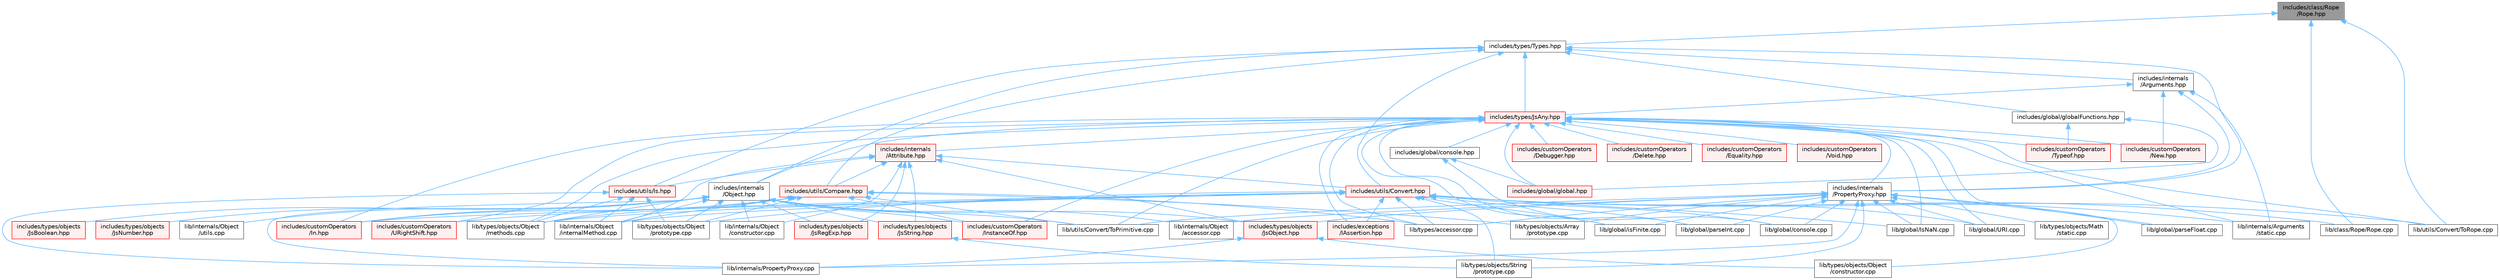 digraph "includes/class/Rope/Rope.hpp"
{
 // LATEX_PDF_SIZE
  bgcolor="transparent";
  edge [fontname=Helvetica,fontsize=10,labelfontname=Helvetica,labelfontsize=10];
  node [fontname=Helvetica,fontsize=10,shape=box,height=0.2,width=0.4];
  Node1 [id="Node000001",label="includes/class/Rope\l/Rope.hpp",height=0.2,width=0.4,color="gray40", fillcolor="grey60", style="filled", fontcolor="black",tooltip=" "];
  Node1 -> Node2 [id="edge1_Node000001_Node000002",dir="back",color="steelblue1",style="solid",tooltip=" "];
  Node2 [id="Node000002",label="includes/types/Types.hpp",height=0.2,width=0.4,color="grey40", fillcolor="white", style="filled",URL="$Types_8hpp.html",tooltip=" "];
  Node2 -> Node3 [id="edge2_Node000002_Node000003",dir="back",color="steelblue1",style="solid",tooltip=" "];
  Node3 [id="Node000003",label="includes/global/globalFunctions.hpp",height=0.2,width=0.4,color="grey40", fillcolor="white", style="filled",URL="$globalFunctions_8hpp.html",tooltip=" "];
  Node3 -> Node4 [id="edge3_Node000003_Node000004",dir="back",color="steelblue1",style="solid",tooltip=" "];
  Node4 [id="Node000004",label="includes/customOperators\l/Typeof.hpp",height=0.2,width=0.4,color="red", fillcolor="#FFF0F0", style="filled",URL="$Typeof_8hpp.html",tooltip=" "];
  Node3 -> Node6 [id="edge4_Node000003_Node000006",dir="back",color="steelblue1",style="solid",tooltip=" "];
  Node6 [id="Node000006",label="includes/global/global.hpp",height=0.2,width=0.4,color="red", fillcolor="#FFF0F0", style="filled",URL="$global_8hpp.html",tooltip=" "];
  Node2 -> Node9 [id="edge5_Node000002_Node000009",dir="back",color="steelblue1",style="solid",tooltip=" "];
  Node9 [id="Node000009",label="includes/internals\l/Arguments.hpp",height=0.2,width=0.4,color="grey40", fillcolor="white", style="filled",URL="$Arguments_8hpp.html",tooltip=" "];
  Node9 -> Node10 [id="edge6_Node000009_Node000010",dir="back",color="steelblue1",style="solid",tooltip=" "];
  Node10 [id="Node000010",label="includes/customOperators\l/New.hpp",height=0.2,width=0.4,color="red", fillcolor="#FFF0F0", style="filled",URL="$New_8hpp.html",tooltip=" "];
  Node9 -> Node11 [id="edge7_Node000009_Node000011",dir="back",color="steelblue1",style="solid",tooltip=" "];
  Node11 [id="Node000011",label="includes/internals\l/PropertyProxy.hpp",height=0.2,width=0.4,color="grey40", fillcolor="white", style="filled",URL="$PropertyProxy_8hpp.html",tooltip=" "];
  Node11 -> Node12 [id="edge8_Node000011_Node000012",dir="back",color="steelblue1",style="solid",tooltip=" "];
  Node12 [id="Node000012",label="includes/types/objects\l/JsObject.hpp",height=0.2,width=0.4,color="red", fillcolor="#FFF0F0", style="filled",URL="$JsObject_8hpp.html",tooltip=" "];
  Node12 -> Node41 [id="edge9_Node000012_Node000041",dir="back",color="steelblue1",style="solid",tooltip=" "];
  Node41 [id="Node000041",label="lib/internals/PropertyProxy.cpp",height=0.2,width=0.4,color="grey40", fillcolor="white", style="filled",URL="$PropertyProxy_8cpp.html",tooltip=" "];
  Node12 -> Node28 [id="edge10_Node000012_Node000028",dir="back",color="steelblue1",style="solid",tooltip=" "];
  Node28 [id="Node000028",label="lib/types/objects/Object\l/constructor.cpp",height=0.2,width=0.4,color="grey40", fillcolor="white", style="filled",URL="$types_2objects_2Object_2constructor_8cpp.html",tooltip=" "];
  Node11 -> Node49 [id="edge11_Node000011_Node000049",dir="back",color="steelblue1",style="solid",tooltip=" "];
  Node49 [id="Node000049",label="lib/global/IsNaN.cpp",height=0.2,width=0.4,color="grey40", fillcolor="white", style="filled",URL="$IsNaN_8cpp.html",tooltip=" "];
  Node11 -> Node50 [id="edge12_Node000011_Node000050",dir="back",color="steelblue1",style="solid",tooltip=" "];
  Node50 [id="Node000050",label="lib/global/URI.cpp",height=0.2,width=0.4,color="grey40", fillcolor="white", style="filled",URL="$URI_8cpp.html",tooltip=" "];
  Node11 -> Node51 [id="edge13_Node000011_Node000051",dir="back",color="steelblue1",style="solid",tooltip=" "];
  Node51 [id="Node000051",label="lib/global/console.cpp",height=0.2,width=0.4,color="grey40", fillcolor="white", style="filled",URL="$console_8cpp.html",tooltip=" "];
  Node11 -> Node52 [id="edge14_Node000011_Node000052",dir="back",color="steelblue1",style="solid",tooltip=" "];
  Node52 [id="Node000052",label="lib/global/isFinite.cpp",height=0.2,width=0.4,color="grey40", fillcolor="white", style="filled",URL="$isFinite_8cpp.html",tooltip=" "];
  Node11 -> Node53 [id="edge15_Node000011_Node000053",dir="back",color="steelblue1",style="solid",tooltip=" "];
  Node53 [id="Node000053",label="lib/global/parseFloat.cpp",height=0.2,width=0.4,color="grey40", fillcolor="white", style="filled",URL="$parseFloat_8cpp.html",tooltip=" "];
  Node11 -> Node54 [id="edge16_Node000011_Node000054",dir="back",color="steelblue1",style="solid",tooltip=" "];
  Node54 [id="Node000054",label="lib/global/parseInt.cpp",height=0.2,width=0.4,color="grey40", fillcolor="white", style="filled",URL="$parseInt_8cpp.html",tooltip=" "];
  Node11 -> Node55 [id="edge17_Node000011_Node000055",dir="back",color="steelblue1",style="solid",tooltip=" "];
  Node55 [id="Node000055",label="lib/internals/Object\l/accessor.cpp",height=0.2,width=0.4,color="grey40", fillcolor="white", style="filled",URL="$internals_2Object_2accessor_8cpp.html",tooltip=" "];
  Node11 -> Node41 [id="edge18_Node000011_Node000041",dir="back",color="steelblue1",style="solid",tooltip=" "];
  Node11 -> Node20 [id="edge19_Node000011_Node000020",dir="back",color="steelblue1",style="solid",tooltip=" "];
  Node20 [id="Node000020",label="lib/types/accessor.cpp",height=0.2,width=0.4,color="grey40", fillcolor="white", style="filled",URL="$types_2accessor_8cpp.html",tooltip=" "];
  Node11 -> Node39 [id="edge20_Node000011_Node000039",dir="back",color="steelblue1",style="solid",tooltip=" "];
  Node39 [id="Node000039",label="lib/types/objects/Array\l/prototype.cpp",height=0.2,width=0.4,color="grey40", fillcolor="white", style="filled",URL="$Array_2prototype_8cpp.html",tooltip=" "];
  Node11 -> Node56 [id="edge21_Node000011_Node000056",dir="back",color="steelblue1",style="solid",tooltip=" "];
  Node56 [id="Node000056",label="lib/types/objects/Math\l/static.cpp",height=0.2,width=0.4,color="grey40", fillcolor="white", style="filled",URL="$types_2objects_2Math_2static_8cpp.html",tooltip=" "];
  Node11 -> Node28 [id="edge22_Node000011_Node000028",dir="back",color="steelblue1",style="solid",tooltip=" "];
  Node11 -> Node57 [id="edge23_Node000011_Node000057",dir="back",color="steelblue1",style="solid",tooltip=" "];
  Node57 [id="Node000057",label="lib/types/objects/String\l/prototype.cpp",height=0.2,width=0.4,color="grey40", fillcolor="white", style="filled",URL="$String_2prototype_8cpp.html",tooltip=" "];
  Node11 -> Node58 [id="edge24_Node000011_Node000058",dir="back",color="steelblue1",style="solid",tooltip=" "];
  Node58 [id="Node000058",label="lib/utils/Convert/ToPrimitive.cpp",height=0.2,width=0.4,color="grey40", fillcolor="white", style="filled",URL="$ToPrimitive_8cpp.html",tooltip=" "];
  Node9 -> Node59 [id="edge25_Node000009_Node000059",dir="back",color="steelblue1",style="solid",tooltip=" "];
  Node59 [id="Node000059",label="includes/types/JsAny.hpp",height=0.2,width=0.4,color="red", fillcolor="#FFF0F0", style="filled",URL="$JsAny_8hpp.html",tooltip=" "];
  Node59 -> Node60 [id="edge26_Node000059_Node000060",dir="back",color="steelblue1",style="solid",tooltip=" "];
  Node60 [id="Node000060",label="includes/customOperators\l/Debugger.hpp",height=0.2,width=0.4,color="red", fillcolor="#FFF0F0", style="filled",URL="$Debugger_8hpp.html",tooltip=" "];
  Node59 -> Node61 [id="edge27_Node000059_Node000061",dir="back",color="steelblue1",style="solid",tooltip=" "];
  Node61 [id="Node000061",label="includes/customOperators\l/Delete.hpp",height=0.2,width=0.4,color="red", fillcolor="#FFF0F0", style="filled",URL="$Delete_8hpp.html",tooltip=" "];
  Node59 -> Node62 [id="edge28_Node000059_Node000062",dir="back",color="steelblue1",style="solid",tooltip=" "];
  Node62 [id="Node000062",label="includes/customOperators\l/Equality.hpp",height=0.2,width=0.4,color="red", fillcolor="#FFF0F0", style="filled",URL="$Equality_8hpp.html",tooltip=" "];
  Node59 -> Node63 [id="edge29_Node000059_Node000063",dir="back",color="steelblue1",style="solid",tooltip=" "];
  Node63 [id="Node000063",label="includes/customOperators\l/In.hpp",height=0.2,width=0.4,color="red", fillcolor="#FFF0F0", style="filled",URL="$In_8hpp.html",tooltip=" "];
  Node59 -> Node64 [id="edge30_Node000059_Node000064",dir="back",color="steelblue1",style="solid",tooltip=" "];
  Node64 [id="Node000064",label="includes/customOperators\l/InstanceOf.hpp",height=0.2,width=0.4,color="red", fillcolor="#FFF0F0", style="filled",URL="$InstanceOf_8hpp.html",tooltip=" "];
  Node59 -> Node10 [id="edge31_Node000059_Node000010",dir="back",color="steelblue1",style="solid",tooltip=" "];
  Node59 -> Node4 [id="edge32_Node000059_Node000004",dir="back",color="steelblue1",style="solid",tooltip=" "];
  Node59 -> Node65 [id="edge33_Node000059_Node000065",dir="back",color="steelblue1",style="solid",tooltip=" "];
  Node65 [id="Node000065",label="includes/customOperators\l/URightShift.hpp",height=0.2,width=0.4,color="red", fillcolor="#FFF0F0", style="filled",URL="$URightShift_8hpp.html",tooltip=" "];
  Node59 -> Node66 [id="edge34_Node000059_Node000066",dir="back",color="steelblue1",style="solid",tooltip=" "];
  Node66 [id="Node000066",label="includes/customOperators\l/Void.hpp",height=0.2,width=0.4,color="red", fillcolor="#FFF0F0", style="filled",URL="$Void_8hpp.html",tooltip=" "];
  Node59 -> Node67 [id="edge35_Node000059_Node000067",dir="back",color="steelblue1",style="solid",tooltip=" "];
  Node67 [id="Node000067",label="includes/exceptions\l/IAssertion.hpp",height=0.2,width=0.4,color="red", fillcolor="#FFF0F0", style="filled",URL="$IAssertion_8hpp.html",tooltip=" "];
  Node59 -> Node70 [id="edge36_Node000059_Node000070",dir="back",color="steelblue1",style="solid",tooltip=" "];
  Node70 [id="Node000070",label="includes/global/console.hpp",height=0.2,width=0.4,color="grey40", fillcolor="white", style="filled",URL="$console_8hpp.html",tooltip=" "];
  Node70 -> Node6 [id="edge37_Node000070_Node000006",dir="back",color="steelblue1",style="solid",tooltip=" "];
  Node70 -> Node51 [id="edge38_Node000070_Node000051",dir="back",color="steelblue1",style="solid",tooltip=" "];
  Node59 -> Node6 [id="edge39_Node000059_Node000006",dir="back",color="steelblue1",style="solid",tooltip=" "];
  Node59 -> Node71 [id="edge40_Node000059_Node000071",dir="back",color="steelblue1",style="solid",tooltip=" "];
  Node71 [id="Node000071",label="includes/internals\l/Attribute.hpp",height=0.2,width=0.4,color="red", fillcolor="#FFF0F0", style="filled",URL="$Attribute_8hpp.html",tooltip=" "];
  Node71 -> Node12 [id="edge41_Node000071_Node000012",dir="back",color="steelblue1",style="solid",tooltip=" "];
  Node71 -> Node72 [id="edge42_Node000071_Node000072",dir="back",color="steelblue1",style="solid",tooltip=" "];
  Node72 [id="Node000072",label="includes/types/objects\l/JsRegExp.hpp",height=0.2,width=0.4,color="red", fillcolor="#FFF0F0", style="filled",URL="$JsRegExp_8hpp.html",tooltip=" "];
  Node71 -> Node73 [id="edge43_Node000071_Node000073",dir="back",color="steelblue1",style="solid",tooltip=" "];
  Node73 [id="Node000073",label="includes/types/objects\l/JsString.hpp",height=0.2,width=0.4,color="red", fillcolor="#FFF0F0", style="filled",URL="$JsString_8hpp.html",tooltip=" "];
  Node73 -> Node57 [id="edge44_Node000073_Node000057",dir="back",color="steelblue1",style="solid",tooltip=" "];
  Node71 -> Node75 [id="edge45_Node000071_Node000075",dir="back",color="steelblue1",style="solid",tooltip=" "];
  Node75 [id="Node000075",label="includes/utils/Compare.hpp",height=0.2,width=0.4,color="red", fillcolor="#FFF0F0", style="filled",URL="$Compare_8hpp.html",tooltip=" "];
  Node75 -> Node63 [id="edge46_Node000075_Node000063",dir="back",color="steelblue1",style="solid",tooltip=" "];
  Node75 -> Node64 [id="edge47_Node000075_Node000064",dir="back",color="steelblue1",style="solid",tooltip=" "];
  Node75 -> Node76 [id="edge48_Node000075_Node000076",dir="back",color="steelblue1",style="solid",tooltip=" "];
  Node76 [id="Node000076",label="lib/internals/Object\l/internalMethod.cpp",height=0.2,width=0.4,color="grey40", fillcolor="white", style="filled",URL="$internals_2Object_2internalMethod_8cpp.html",tooltip=" "];
  Node75 -> Node20 [id="edge49_Node000075_Node000020",dir="back",color="steelblue1",style="solid",tooltip=" "];
  Node75 -> Node39 [id="edge50_Node000075_Node000039",dir="back",color="steelblue1",style="solid",tooltip=" "];
  Node75 -> Node29 [id="edge51_Node000075_Node000029",dir="back",color="steelblue1",style="solid",tooltip=" "];
  Node29 [id="Node000029",label="lib/types/objects/Object\l/methods.cpp",height=0.2,width=0.4,color="grey40", fillcolor="white", style="filled",URL="$Object_2methods_8cpp.html",tooltip=" "];
  Node75 -> Node30 [id="edge52_Node000075_Node000030",dir="back",color="steelblue1",style="solid",tooltip=" "];
  Node30 [id="Node000030",label="lib/types/objects/Object\l/prototype.cpp",height=0.2,width=0.4,color="grey40", fillcolor="white", style="filled",URL="$Object_2prototype_8cpp.html",tooltip=" "];
  Node75 -> Node58 [id="edge53_Node000075_Node000058",dir="back",color="steelblue1",style="solid",tooltip=" "];
  Node71 -> Node77 [id="edge54_Node000071_Node000077",dir="back",color="steelblue1",style="solid",tooltip=" "];
  Node77 [id="Node000077",label="includes/utils/Convert.hpp",height=0.2,width=0.4,color="red", fillcolor="#FFF0F0", style="filled",URL="$Convert_8hpp.html",tooltip=" "];
  Node77 -> Node63 [id="edge55_Node000077_Node000063",dir="back",color="steelblue1",style="solid",tooltip=" "];
  Node77 -> Node65 [id="edge56_Node000077_Node000065",dir="back",color="steelblue1",style="solid",tooltip=" "];
  Node77 -> Node67 [id="edge57_Node000077_Node000067",dir="back",color="steelblue1",style="solid",tooltip=" "];
  Node77 -> Node79 [id="edge58_Node000077_Node000079",dir="back",color="steelblue1",style="solid",tooltip=" "];
  Node79 [id="Node000079",label="lib/class/Rope/Rope.cpp",height=0.2,width=0.4,color="grey40", fillcolor="white", style="filled",URL="$Rope_8cpp.html",tooltip=" "];
  Node77 -> Node49 [id="edge59_Node000077_Node000049",dir="back",color="steelblue1",style="solid",tooltip=" "];
  Node77 -> Node50 [id="edge60_Node000077_Node000050",dir="back",color="steelblue1",style="solid",tooltip=" "];
  Node77 -> Node51 [id="edge61_Node000077_Node000051",dir="back",color="steelblue1",style="solid",tooltip=" "];
  Node77 -> Node52 [id="edge62_Node000077_Node000052",dir="back",color="steelblue1",style="solid",tooltip=" "];
  Node77 -> Node54 [id="edge63_Node000077_Node000054",dir="back",color="steelblue1",style="solid",tooltip=" "];
  Node77 -> Node19 [id="edge64_Node000077_Node000019",dir="back",color="steelblue1",style="solid",tooltip=" "];
  Node19 [id="Node000019",label="lib/internals/Arguments\l/static.cpp",height=0.2,width=0.4,color="grey40", fillcolor="white", style="filled",URL="$internals_2Arguments_2static_8cpp.html",tooltip=" "];
  Node77 -> Node76 [id="edge65_Node000077_Node000076",dir="back",color="steelblue1",style="solid",tooltip=" "];
  Node77 -> Node20 [id="edge66_Node000077_Node000020",dir="back",color="steelblue1",style="solid",tooltip=" "];
  Node77 -> Node29 [id="edge67_Node000077_Node000029",dir="back",color="steelblue1",style="solid",tooltip=" "];
  Node77 -> Node30 [id="edge68_Node000077_Node000030",dir="back",color="steelblue1",style="solid",tooltip=" "];
  Node77 -> Node57 [id="edge69_Node000077_Node000057",dir="back",color="steelblue1",style="solid",tooltip=" "];
  Node77 -> Node110 [id="edge70_Node000077_Node000110",dir="back",color="steelblue1",style="solid",tooltip=" "];
  Node110 [id="Node000110",label="lib/utils/Convert/ToRope.cpp",height=0.2,width=0.4,color="grey40", fillcolor="white", style="filled",URL="$ToRope_8cpp.html",tooltip=" "];
  Node71 -> Node114 [id="edge71_Node000071_Node000114",dir="back",color="steelblue1",style="solid",tooltip=" "];
  Node114 [id="Node000114",label="includes/utils/Is.hpp",height=0.2,width=0.4,color="red", fillcolor="#FFF0F0", style="filled",URL="$Is_8hpp.html",tooltip=" "];
  Node114 -> Node76 [id="edge72_Node000114_Node000076",dir="back",color="steelblue1",style="solid",tooltip=" "];
  Node114 -> Node41 [id="edge73_Node000114_Node000041",dir="back",color="steelblue1",style="solid",tooltip=" "];
  Node114 -> Node29 [id="edge74_Node000114_Node000029",dir="back",color="steelblue1",style="solid",tooltip=" "];
  Node114 -> Node30 [id="edge75_Node000114_Node000030",dir="back",color="steelblue1",style="solid",tooltip=" "];
  Node71 -> Node115 [id="edge76_Node000071_Node000115",dir="back",color="steelblue1",style="solid",tooltip=" "];
  Node115 [id="Node000115",label="lib/internals/Object\l/constructor.cpp",height=0.2,width=0.4,color="grey40", fillcolor="white", style="filled",URL="$internals_2Object_2constructor_8cpp.html",tooltip=" "];
  Node71 -> Node76 [id="edge77_Node000071_Node000076",dir="back",color="steelblue1",style="solid",tooltip=" "];
  Node59 -> Node116 [id="edge78_Node000059_Node000116",dir="back",color="steelblue1",style="solid",tooltip=" "];
  Node116 [id="Node000116",label="includes/internals\l/Object.hpp",height=0.2,width=0.4,color="grey40", fillcolor="white", style="filled",URL="$Object_8hpp.html",tooltip=" "];
  Node116 -> Node63 [id="edge79_Node000116_Node000063",dir="back",color="steelblue1",style="solid",tooltip=" "];
  Node116 -> Node64 [id="edge80_Node000116_Node000064",dir="back",color="steelblue1",style="solid",tooltip=" "];
  Node116 -> Node117 [id="edge81_Node000116_Node000117",dir="back",color="steelblue1",style="solid",tooltip=" "];
  Node117 [id="Node000117",label="includes/types/objects\l/JsBoolean.hpp",height=0.2,width=0.4,color="red", fillcolor="#FFF0F0", style="filled",URL="$JsBoolean_8hpp.html",tooltip=" "];
  Node116 -> Node118 [id="edge82_Node000116_Node000118",dir="back",color="steelblue1",style="solid",tooltip=" "];
  Node118 [id="Node000118",label="includes/types/objects\l/JsNumber.hpp",height=0.2,width=0.4,color="red", fillcolor="#FFF0F0", style="filled",URL="$JsNumber_8hpp.html",tooltip=" "];
  Node116 -> Node12 [id="edge83_Node000116_Node000012",dir="back",color="steelblue1",style="solid",tooltip=" "];
  Node116 -> Node72 [id="edge84_Node000116_Node000072",dir="back",color="steelblue1",style="solid",tooltip=" "];
  Node116 -> Node73 [id="edge85_Node000116_Node000073",dir="back",color="steelblue1",style="solid",tooltip=" "];
  Node116 -> Node55 [id="edge86_Node000116_Node000055",dir="back",color="steelblue1",style="solid",tooltip=" "];
  Node116 -> Node115 [id="edge87_Node000116_Node000115",dir="back",color="steelblue1",style="solid",tooltip=" "];
  Node116 -> Node76 [id="edge88_Node000116_Node000076",dir="back",color="steelblue1",style="solid",tooltip=" "];
  Node116 -> Node119 [id="edge89_Node000116_Node000119",dir="back",color="steelblue1",style="solid",tooltip=" "];
  Node119 [id="Node000119",label="lib/internals/Object\l/utils.cpp",height=0.2,width=0.4,color="grey40", fillcolor="white", style="filled",URL="$utils_8cpp.html",tooltip=" "];
  Node116 -> Node41 [id="edge90_Node000116_Node000041",dir="back",color="steelblue1",style="solid",tooltip=" "];
  Node116 -> Node29 [id="edge91_Node000116_Node000029",dir="back",color="steelblue1",style="solid",tooltip=" "];
  Node116 -> Node30 [id="edge92_Node000116_Node000030",dir="back",color="steelblue1",style="solid",tooltip=" "];
  Node116 -> Node58 [id="edge93_Node000116_Node000058",dir="back",color="steelblue1",style="solid",tooltip=" "];
  Node59 -> Node11 [id="edge94_Node000059_Node000011",dir="back",color="steelblue1",style="solid",tooltip=" "];
  Node59 -> Node49 [id="edge95_Node000059_Node000049",dir="back",color="steelblue1",style="solid",tooltip=" "];
  Node59 -> Node50 [id="edge96_Node000059_Node000050",dir="back",color="steelblue1",style="solid",tooltip=" "];
  Node59 -> Node52 [id="edge97_Node000059_Node000052",dir="back",color="steelblue1",style="solid",tooltip=" "];
  Node59 -> Node53 [id="edge98_Node000059_Node000053",dir="back",color="steelblue1",style="solid",tooltip=" "];
  Node59 -> Node54 [id="edge99_Node000059_Node000054",dir="back",color="steelblue1",style="solid",tooltip=" "];
  Node59 -> Node19 [id="edge100_Node000059_Node000019",dir="back",color="steelblue1",style="solid",tooltip=" "];
  Node59 -> Node20 [id="edge101_Node000059_Node000020",dir="back",color="steelblue1",style="solid",tooltip=" "];
  Node59 -> Node29 [id="edge102_Node000059_Node000029",dir="back",color="steelblue1",style="solid",tooltip=" "];
  Node59 -> Node58 [id="edge103_Node000059_Node000058",dir="back",color="steelblue1",style="solid",tooltip=" "];
  Node59 -> Node110 [id="edge104_Node000059_Node000110",dir="back",color="steelblue1",style="solid",tooltip=" "];
  Node9 -> Node19 [id="edge105_Node000009_Node000019",dir="back",color="steelblue1",style="solid",tooltip=" "];
  Node2 -> Node116 [id="edge106_Node000002_Node000116",dir="back",color="steelblue1",style="solid",tooltip=" "];
  Node2 -> Node11 [id="edge107_Node000002_Node000011",dir="back",color="steelblue1",style="solid",tooltip=" "];
  Node2 -> Node59 [id="edge108_Node000002_Node000059",dir="back",color="steelblue1",style="solid",tooltip=" "];
  Node2 -> Node75 [id="edge109_Node000002_Node000075",dir="back",color="steelblue1",style="solid",tooltip=" "];
  Node2 -> Node77 [id="edge110_Node000002_Node000077",dir="back",color="steelblue1",style="solid",tooltip=" "];
  Node2 -> Node114 [id="edge111_Node000002_Node000114",dir="back",color="steelblue1",style="solid",tooltip=" "];
  Node1 -> Node79 [id="edge112_Node000001_Node000079",dir="back",color="steelblue1",style="solid",tooltip=" "];
  Node1 -> Node110 [id="edge113_Node000001_Node000110",dir="back",color="steelblue1",style="solid",tooltip=" "];
}

